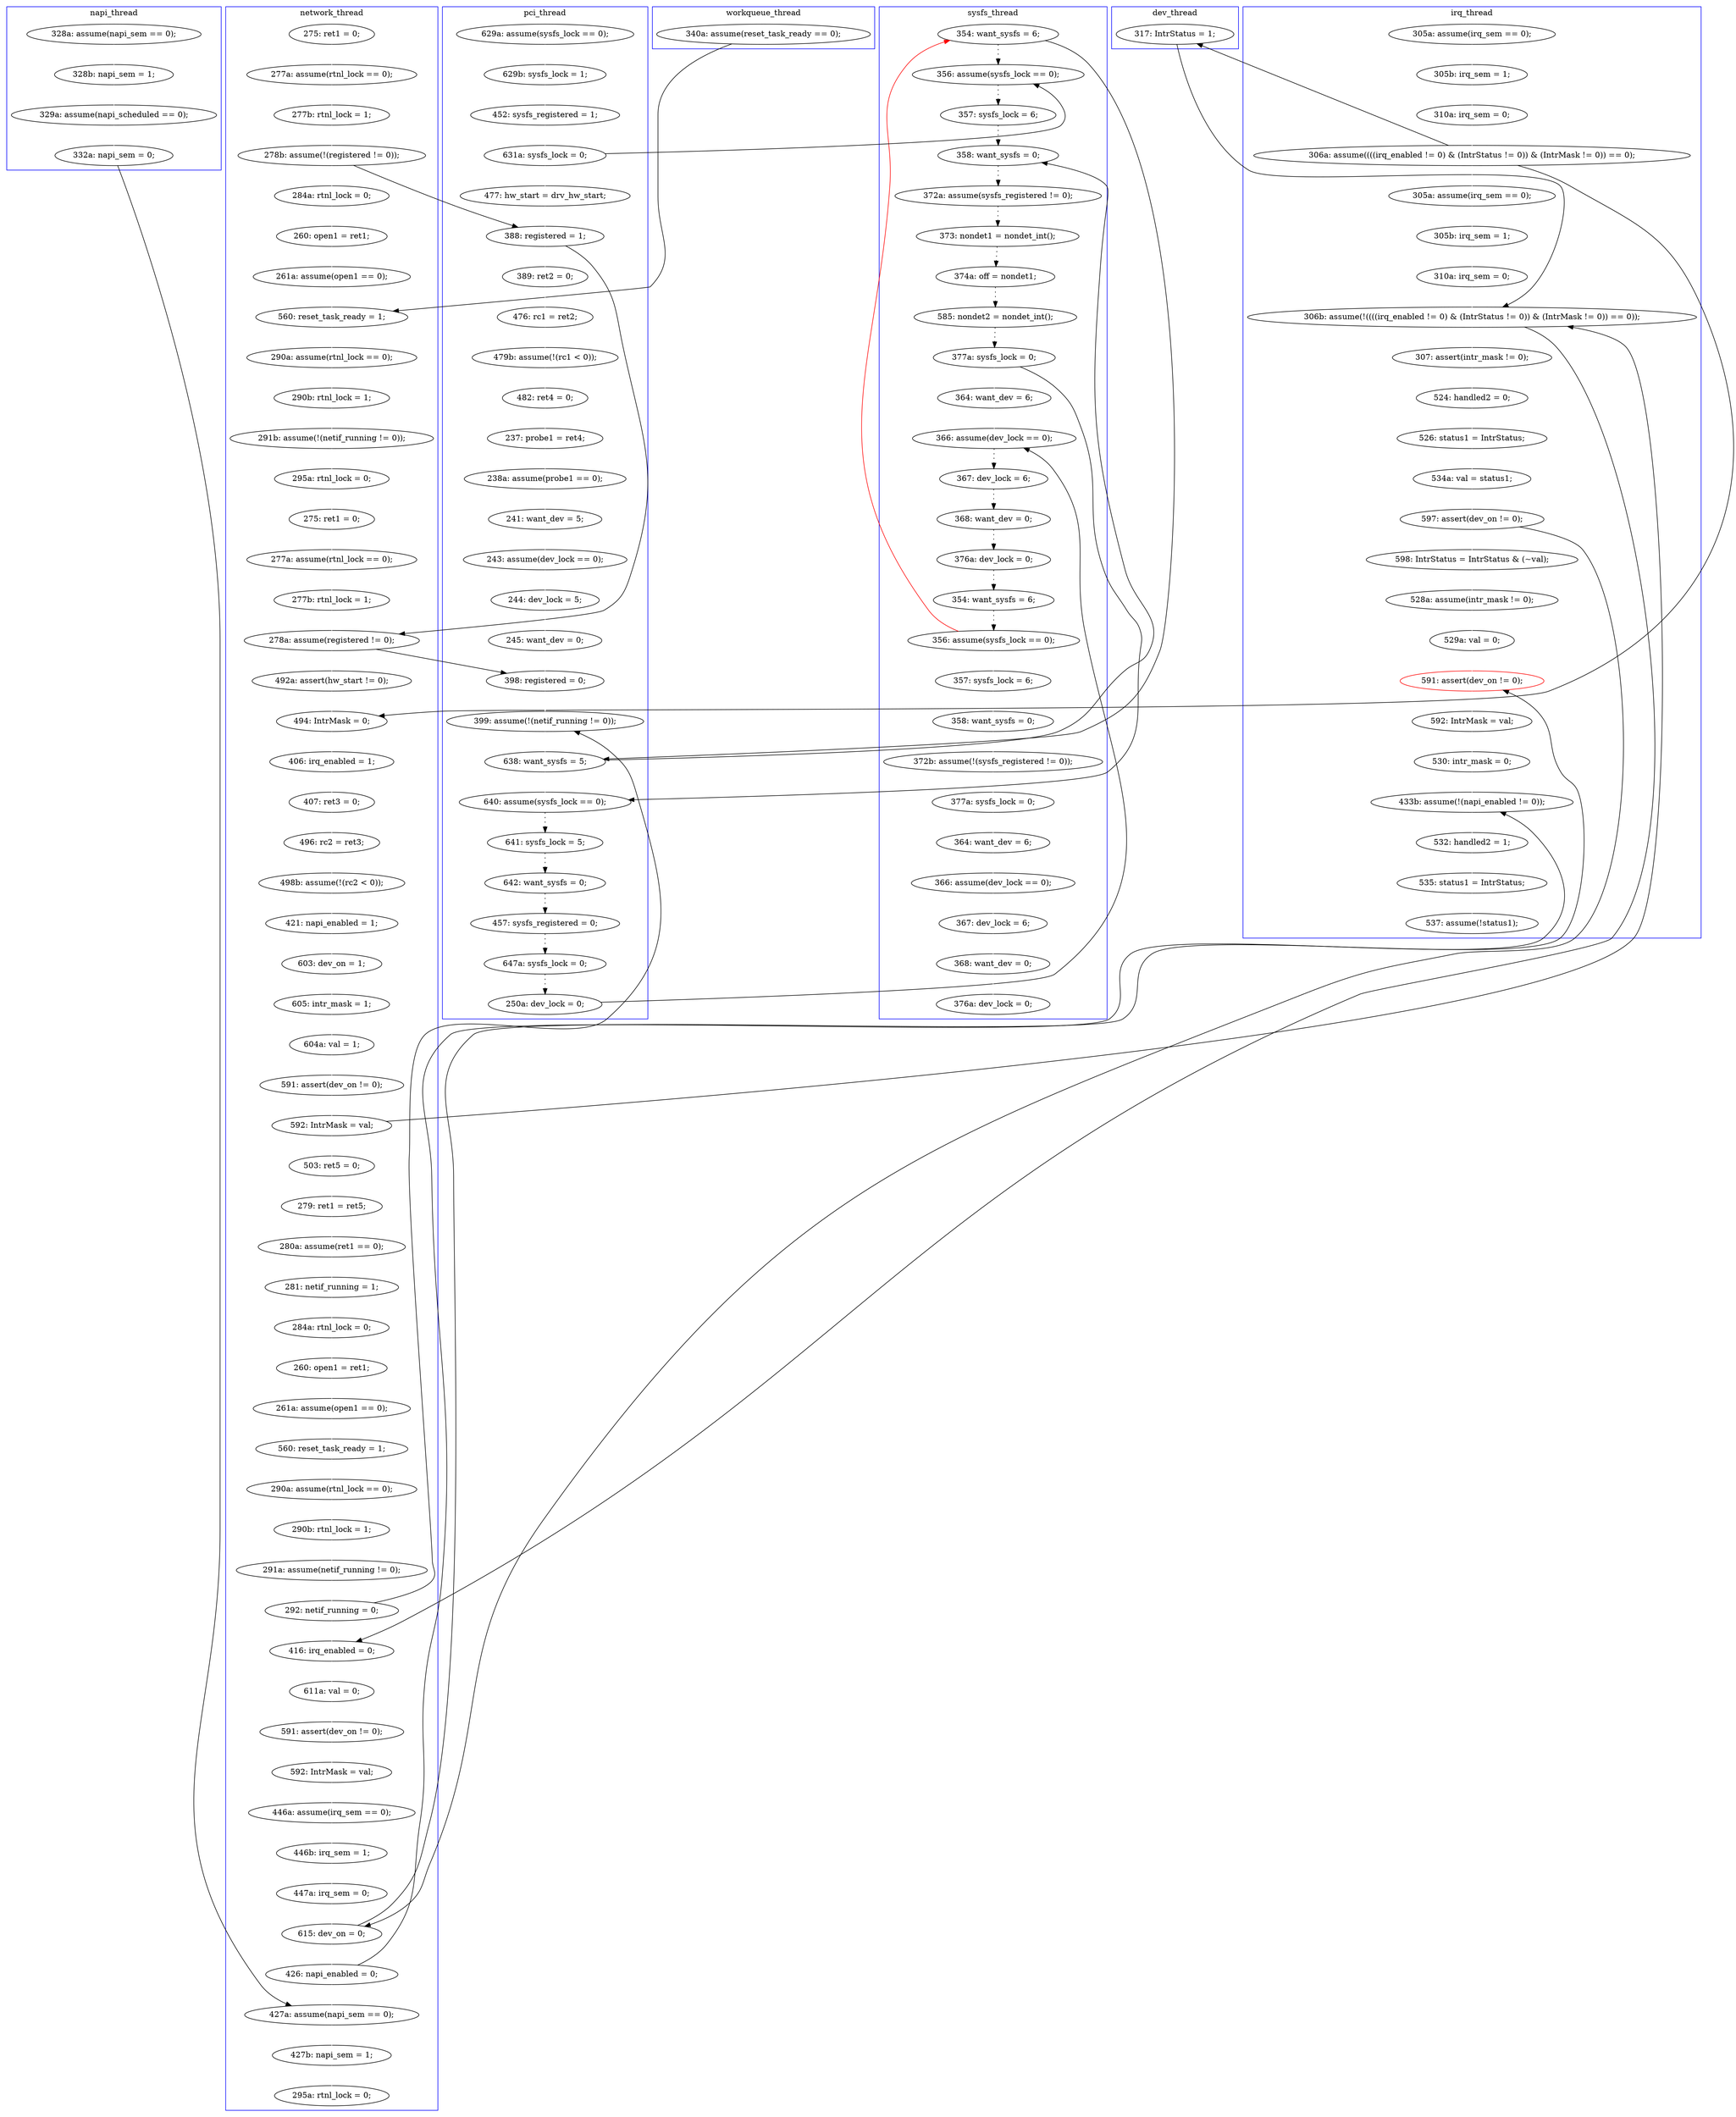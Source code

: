 digraph Counterexample {
	214 -> 239 [color = white, style = solid]
	188 -> 190 [color = white, style = solid]
	157 -> 161 [color = white, style = solid]
	269 -> 272 [color = black, style = dotted]
	191 -> 215 [color = white, style = solid]
	228 -> 229 [color = black, style = dotted]
	143 -> 265 [color = black, style = solid, constraint = false]
	229 -> 231 [color = black, style = dotted]
	265 -> 266 [color = white, style = solid]
	218 -> 222 [color = white, style = solid]
	87 -> 92 [color = white, style = solid]
	142 -> 190 [color = black, style = solid, constraint = false]
	122 -> 123 [color = white, style = solid]
	317 -> 320 [color = white, style = solid]
	134 -> 190 [color = black, style = solid, constraint = false]
	222 -> 223 [color = white, style = solid]
	210 -> 212 [color = white, style = solid]
	60 -> 61 [color = white, style = solid]
	199 -> 206 [color = white, style = solid]
	107 -> 109 [color = white, style = solid]
	79 -> 80 [color = white, style = solid]
	53 -> 54 [color = white, style = solid]
	274 -> 275 [color = white, style = solid]
	141 -> 142 [color = white, style = solid]
	243 -> 246 [color = black, style = dotted]
	139 -> 141 [color = white, style = solid]
	152 -> 153 [color = white, style = solid]
	217 -> 218 [color = white, style = solid]
	98 -> 170 [color = white, style = solid]
	233 -> 236 [color = black, style = dotted]
	37 -> 69 [color = black, style = solid, constraint = false]
	161 -> 165 [color = white, style = solid]
	116 -> 121 [color = white, style = solid]
	34 -> 35 [color = white, style = solid]
	186 -> 187 [color = white, style = solid]
	272 -> 273 [color = black, style = dotted]
	39 -> 92 [color = black, style = solid, constraint = false]
	215 -> 217 [color = white, style = solid]
	231 -> 232 [color = black, style = dotted]
	109 -> 114 [color = white, style = solid]
	246 -> 249 [color = black, style = dotted]
	223 -> 248 [color = white, style = solid]
	69 -> 73 [color = white, style = solid]
	85 -> 87 [color = white, style = solid]
	225 -> 226 [color = black, style = solid, constraint = false]
	257 -> 258 [color = black, style = dotted]
	252 -> 262 [color = white, style = solid]
	255 -> 257 [color = black, style = solid, constraint = false]
	292 -> 293 [color = white, style = solid]
	168 -> 169 [color = white, style = solid]
	305 -> 307 [color = white, style = solid]
	166 -> 168 [color = white, style = solid]
	105 -> 106 [color = white, style = solid]
	165 -> 166 [color = white, style = solid]
	147 -> 148 [color = white, style = solid]
	30 -> 34 [color = white, style = solid]
	316 -> 317 [color = white, style = solid]
	273 -> 274 [color = white, style = solid]
	266 -> 277 [color = white, style = solid]
	85 -> 227 [color = black, style = solid, constraint = false]
	61 -> 64 [color = white, style = solid]
	42 -> 43 [color = white, style = solid]
	259 -> 269 [color = black, style = dotted]
	180 -> 181 [color = white, style = solid]
	169 -> 191 [color = white, style = solid]
	80 -> 83 [color = white, style = solid]
	281 -> 291 [color = white, style = solid]
	46 -> 134 [color = black, style = solid, constraint = false]
	64 -> 69 [color = white, style = solid]
	151 -> 152 [color = white, style = solid]
	238 -> 241 [color = black, style = solid, constraint = false]
	262 -> 314 [color = black, style = solid, constraint = false]
	206 -> 210 [color = white, style = solid]
	310 -> 314 [color = white, style = solid]
	314 -> 316 [color = white, style = solid]
	109 -> 195 [color = black, style = solid, constraint = false]
	99 -> 105 [color = white, style = solid]
	183 -> 195 [color = white, style = solid]
	74 -> 76 [color = white, style = solid]
	46 -> 116 [color = black, style = solid, constraint = false]
	106 -> 107 [color = white, style = solid]
	138 -> 139 [color = white, style = solid]
	170 -> 173 [color = white, style = solid]
	291 -> 292 [color = white, style = solid]
	181 -> 182 [color = white, style = solid]
	35 -> 39 [color = white, style = solid]
	169 -> 196 [color = black, style = solid, constraint = false]
	227 -> 228 [color = black, style = dotted]
	214 -> 252 [color = black, style = solid, constraint = false]
	258 -> 259 [color = black, style = dotted]
	195 -> 196 [color = white, style = solid]
	73 -> 74 [color = white, style = solid]
	173 -> 180 [color = white, style = solid]
	293 -> 294 [color = white, style = solid]
	273 -> 225 [color = red, style = solid, constraint = false]
	236 -> 238 [color = black, style = dotted]
	148 -> 151 [color = white, style = solid]
	225 -> 227 [color = black, style = dotted]
	43 -> 44 [color = white, style = solid]
	308 -> 310 [color = white, style = solid]
	123 -> 126 [color = white, style = solid]
	93 -> 94 [color = white, style = solid]
	129 -> 137 [color = white, style = solid]
	153 -> 154 [color = white, style = solid]
	83 -> 85 [color = white, style = solid]
	196 -> 226 [color = white, style = solid]
	307 -> 308 [color = white, style = solid]
	114 -> 116 [color = white, style = solid]
	137 -> 138 [color = white, style = solid]
	190 -> 199 [color = white, style = solid]
	232 -> 233 [color = black, style = dotted]
	154 -> 157 [color = white, style = solid]
	97 -> 98 [color = white, style = solid]
	39 -> 60 [color = white, style = solid]
	304 -> 305 [color = white, style = solid]
	275 -> 281 [color = white, style = solid]
	240 -> 257 [color = white, style = solid]
	59 -> 143 [color = white, style = solid]
	226 -> 229 [color = black, style = solid, constraint = false]
	248 -> 252 [color = white, style = solid]
	46 -> 186 [color = white, style = solid]
	54 -> 59 [color = white, style = solid]
	190 -> 191 [color = black, style = solid, constraint = false]
	182 -> 183 [color = white, style = solid]
	238 -> 240 [color = white, style = solid]
	212 -> 214 [color = white, style = solid]
	239 -> 304 [color = white, style = solid]
	44 -> 46 [color = white, style = solid]
	187 -> 188 [color = white, style = solid]
	121 -> 122 [color = white, style = solid]
	252 -> 307 [color = black, style = solid, constraint = false]
	226 -> 241 [color = white, style = solid]
	94 -> 97 [color = white, style = solid]
	242 -> 243 [color = black, style = dotted]
	92 -> 109 [color = black, style = solid, constraint = false]
	262 -> 265 [color = white, style = solid]
	142 -> 147 [color = white, style = solid]
	76 -> 99 [color = white, style = solid]
	249 -> 255 [color = black, style = dotted]
	294 -> 295 [color = white, style = solid]
	295 -> 296 [color = white, style = solid]
	241 -> 242 [color = black, style = dotted]
	92 -> 93 [color = white, style = solid]
	126 -> 129 [color = white, style = solid]
	subgraph cluster5 {
		label = workqueue_thread
		color = blue
		37  [label = "340a: assume(reset_task_ready == 0);"]
	}
	subgraph cluster4 {
		label = napi_thread
		color = blue
		143  [label = "332a: napi_sem = 0;"]
		53  [label = "328a: assume(napi_sem == 0);"]
		54  [label = "328b: napi_sem = 1;"]
		59  [label = "329a: assume(napi_scheduled == 0);"]
	}
	subgraph cluster7 {
		label = dev_thread
		color = blue
		134  [label = "317: IntrStatus = 1;"]
	}
	subgraph cluster1 {
		label = pci_thread
		color = blue
		98  [label = "482: ret4 = 0;"]
		183  [label = "245: want_dev = 0;"]
		79  [label = "629a: assume(sysfs_lock == 0);"]
		170  [label = "237: probe1 = ret4;"]
		87  [label = "477: hw_start = drv_hw_start;"]
		243  [label = "642: want_sysfs = 0;"]
		97  [label = "479b: assume(!(rc1 < 0));"]
		180  [label = "241: want_dev = 5;"]
		94  [label = "476: rc1 = ret2;"]
		241  [label = "640: assume(sysfs_lock == 0);"]
		83  [label = "452: sysfs_registered = 1;"]
		249  [label = "647a: sysfs_lock = 0;"]
		85  [label = "631a: sysfs_lock = 0;"]
		173  [label = "238a: assume(probe1 == 0);"]
		255  [label = "250a: dev_lock = 0;"]
		93  [label = "389: ret2 = 0;"]
		181  [label = "243: assume(dev_lock == 0);"]
		80  [label = "629b: sysfs_lock = 1;"]
		182  [label = "244: dev_lock = 5;"]
		246  [label = "457: sysfs_registered = 0;"]
		242  [label = "641: sysfs_lock = 5;"]
		195  [label = "398: registered = 0;"]
		92  [label = "388: registered = 1;"]
		196  [label = "399: assume(!(netif_running != 0));"]
		226  [label = "638: want_sysfs = 5;"]
	}
	subgraph cluster6 {
		label = sysfs_thread
		color = blue
		240  [label = "364: want_dev = 6;"]
		275  [label = "358: want_sysfs = 0;"]
		296  [label = "376a: dev_lock = 0;"]
		259  [label = "368: want_dev = 0;"]
		291  [label = "377a: sysfs_lock = 0;"]
		236  [label = "585: nondet2 = nondet_int();"]
		281  [label = "372b: assume(!(sysfs_registered != 0));"]
		273  [label = "356: assume(sysfs_lock == 0);"]
		294  [label = "367: dev_lock = 6;"]
		272  [label = "354: want_sysfs = 6;"]
		238  [label = "377a: sysfs_lock = 0;"]
		274  [label = "357: sysfs_lock = 6;"]
		292  [label = "364: want_dev = 6;"]
		293  [label = "366: assume(dev_lock == 0);"]
		227  [label = "356: assume(sysfs_lock == 0);"]
		229  [label = "358: want_sysfs = 0;"]
		225  [label = "354: want_sysfs = 6;"]
		295  [label = "368: want_dev = 0;"]
		232  [label = "373: nondet1 = nondet_int();"]
		233  [label = "374a: off = nondet1;"]
		258  [label = "367: dev_lock = 6;"]
		269  [label = "376a: dev_lock = 0;"]
		257  [label = "366: assume(dev_lock == 0);"]
		228  [label = "357: sysfs_lock = 6;"]
		231  [label = "372a: assume(sysfs_registered != 0);"]
	}
	subgraph cluster2 {
		label = network_thread
		color = blue
		137  [label = "603: dev_on = 1;"]
		217  [label = "591: assert(dev_on != 0);"]
		168  [label = "291a: assume(netif_running != 0);"]
		215  [label = "611a: val = 0;"]
		109  [label = "278a: assume(registered != 0);"]
		248  [label = "447a: irq_sem = 0;"]
		114  [label = "492a: assert(hw_start != 0);"]
		222  [label = "446a: assume(irq_sem == 0);"]
		122  [label = "407: ret3 = 0;"]
		138  [label = "605: intr_mask = 1;"]
		169  [label = "292: netif_running = 0;"]
		60  [label = "284a: rtnl_lock = 0;"]
		154  [label = "260: open1 = ret1;"]
		35  [label = "277b: rtnl_lock = 1;"]
		151  [label = "280a: assume(ret1 == 0);"]
		223  [label = "446b: irq_sem = 1;"]
		166  [label = "290b: rtnl_lock = 1;"]
		218  [label = "592: IntrMask = val;"]
		99  [label = "295a: rtnl_lock = 0;"]
		126  [label = "498b: assume(!(rc2 < 0));"]
		61  [label = "260: open1 = ret1;"]
		107  [label = "277b: rtnl_lock = 1;"]
		39  [label = "278b: assume(!(registered != 0));"]
		157  [label = "261a: assume(open1 == 0);"]
		262  [label = "426: napi_enabled = 0;"]
		252  [label = "615: dev_on = 0;"]
		152  [label = "281: netif_running = 1;"]
		121  [label = "406: irq_enabled = 1;"]
		76  [label = "291b: assume(!(netif_running != 0));"]
		69  [label = "560: reset_task_ready = 1;"]
		64  [label = "261a: assume(open1 == 0);"]
		139  [label = "604a: val = 1;"]
		106  [label = "277a: assume(rtnl_lock == 0);"]
		123  [label = "496: rc2 = ret3;"]
		142  [label = "592: IntrMask = val;"]
		116  [label = "494: IntrMask = 0;"]
		34  [label = "277a: assume(rtnl_lock == 0);"]
		191  [label = "416: irq_enabled = 0;"]
		74  [label = "290b: rtnl_lock = 1;"]
		277  [label = "295a: rtnl_lock = 0;"]
		165  [label = "290a: assume(rtnl_lock == 0);"]
		73  [label = "290a: assume(rtnl_lock == 0);"]
		266  [label = "427b: napi_sem = 1;"]
		161  [label = "560: reset_task_ready = 1;"]
		153  [label = "284a: rtnl_lock = 0;"]
		265  [label = "427a: assume(napi_sem == 0);"]
		105  [label = "275: ret1 = 0;"]
		147  [label = "503: ret5 = 0;"]
		30  [label = "275: ret1 = 0;"]
		141  [label = "591: assert(dev_on != 0);"]
		148  [label = "279: ret1 = ret5;"]
		129  [label = "421: napi_enabled = 1;"]
	}
	subgraph cluster3 {
		label = irq_thread
		color = blue
		316  [label = "532: handled2 = 1;"]
		214  [label = "597: assert(dev_on != 0);"]
		304  [label = "528a: assume(intr_mask != 0);"]
		187  [label = "305b: irq_sem = 1;"]
		210  [label = "526: status1 = IntrStatus;"]
		239  [label = "598: IntrStatus = IntrStatus & (~val);"]
		46  [label = "306a: assume((((irq_enabled != 0) & (IntrStatus != 0)) & (IntrMask != 0)) == 0);"]
		188  [label = "310a: irq_sem = 0;"]
		206  [label = "524: handled2 = 0;"]
		212  [label = "534a: val = status1;"]
		199  [label = "307: assert(intr_mask != 0);"]
		305  [label = "529a: val = 0;"]
		307  [label = "591: assert(dev_on != 0);", color = red]
		310  [label = "530: intr_mask = 0;"]
		308  [label = "592: IntrMask = val;"]
		320  [label = "537: assume(!status1);"]
		43  [label = "305b: irq_sem = 1;"]
		186  [label = "305a: assume(irq_sem == 0);"]
		317  [label = "535: status1 = IntrStatus;"]
		190  [label = "306b: assume(!((((irq_enabled != 0) & (IntrStatus != 0)) & (IntrMask != 0)) == 0));"]
		42  [label = "305a: assume(irq_sem == 0);"]
		44  [label = "310a: irq_sem = 0;"]
		314  [label = "433b: assume(!(napi_enabled != 0));"]
	}
}